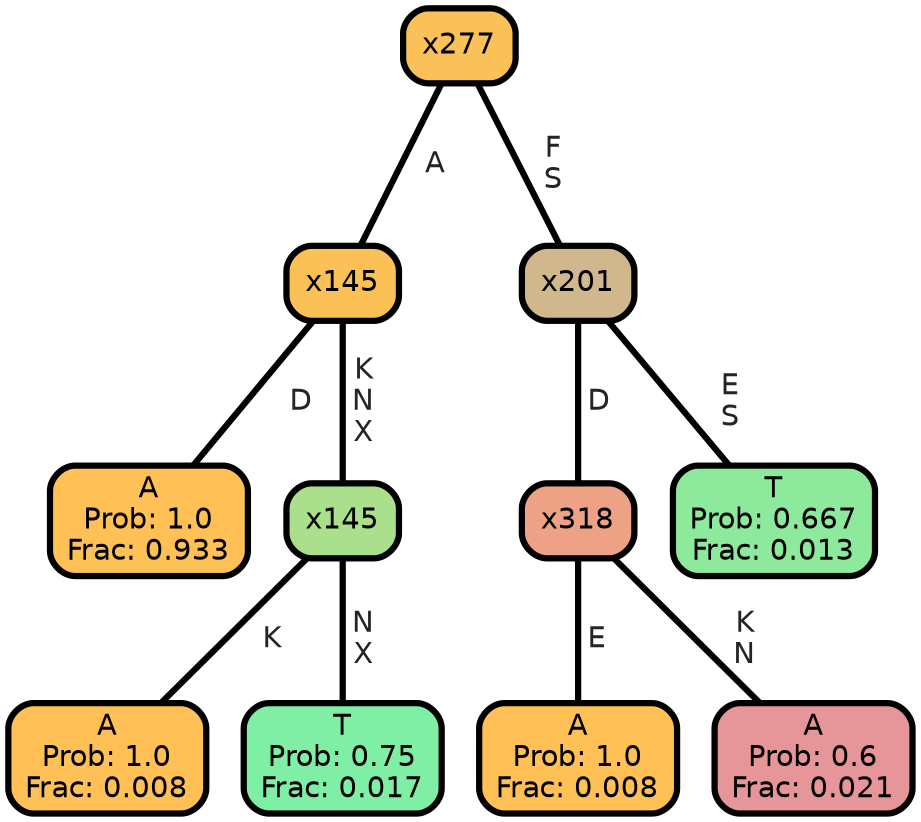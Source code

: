graph Tree {
node [shape=box, style="filled, rounded",color="black",penwidth="3",fontcolor="black",                 fontname=helvetica] ;
graph [ranksep="0 equally", splines=straight,                 bgcolor=transparent, dpi=200] ;
edge [fontname=helvetica, fontweight=bold,fontcolor=grey14,color=black] ;
0 [label="A
Prob: 1.0
Frac: 0.933", fillcolor="#ffc155"] ;
1 [label="x145", fillcolor="#fcc156"] ;
2 [label="A
Prob: 1.0
Frac: 0.008", fillcolor="#ffc155"] ;
3 [label="x145", fillcolor="#aae08b"] ;
4 [label="T
Prob: 0.75
Frac: 0.017", fillcolor="#7fefa6"] ;
5 [label="x277", fillcolor="#fac158"] ;
6 [label="A
Prob: 1.0
Frac: 0.008", fillcolor="#ffc155"] ;
7 [label="x318", fillcolor="#eda285"] ;
8 [label="A
Prob: 0.6
Frac: 0.021", fillcolor="#e69599"] ;
9 [label="x201", fillcolor="#d0b78c"] ;
10 [label="T
Prob: 0.667
Frac: 0.013", fillcolor="#8dea9d"] ;
1 -- 0 [label=" D",penwidth=3] ;
1 -- 3 [label=" K\n N\n X",penwidth=3] ;
3 -- 2 [label=" K",penwidth=3] ;
3 -- 4 [label=" N\n X",penwidth=3] ;
5 -- 1 [label=" A",penwidth=3] ;
5 -- 9 [label=" F\n S",penwidth=3] ;
7 -- 6 [label=" E",penwidth=3] ;
7 -- 8 [label=" K\n N",penwidth=3] ;
9 -- 7 [label=" D",penwidth=3] ;
9 -- 10 [label=" E\n S",penwidth=3] ;
{rank = same;}}